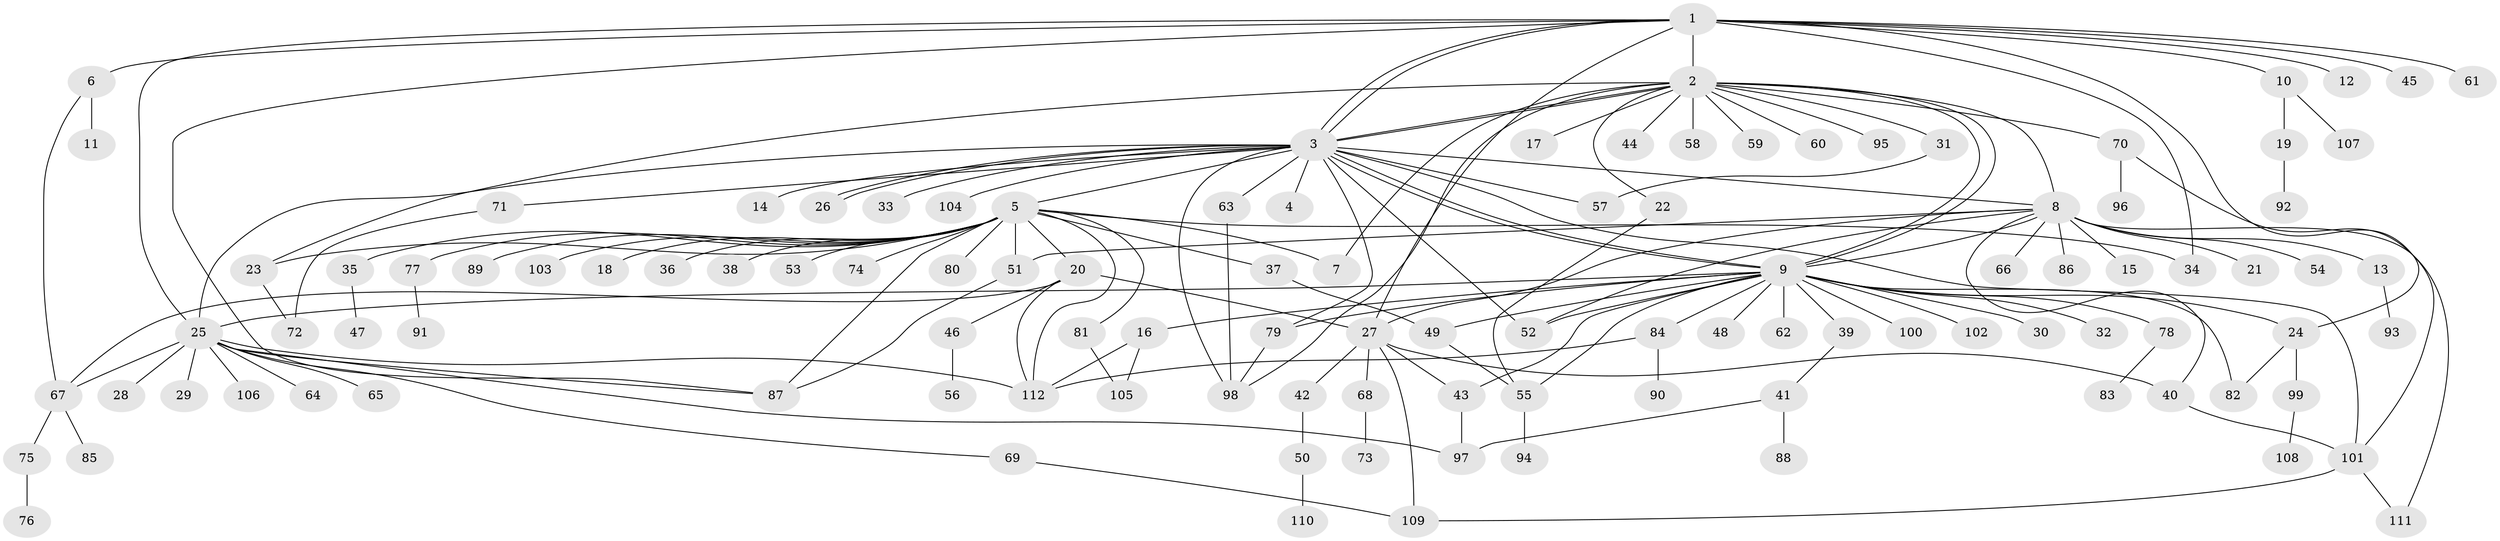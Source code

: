 // coarse degree distribution, {5: 0.029411764705882353, 8: 0.014705882352941176, 2: 0.16176470588235295, 1: 0.5441176470588235, 14: 0.014705882352941176, 10: 0.014705882352941176, 11: 0.029411764705882353, 3: 0.08823529411764706, 18: 0.029411764705882353, 4: 0.04411764705882353, 15: 0.014705882352941176, 6: 0.014705882352941176}
// Generated by graph-tools (version 1.1) at 2025/36/03/04/25 23:36:47]
// undirected, 112 vertices, 160 edges
graph export_dot {
  node [color=gray90,style=filled];
  1;
  2;
  3;
  4;
  5;
  6;
  7;
  8;
  9;
  10;
  11;
  12;
  13;
  14;
  15;
  16;
  17;
  18;
  19;
  20;
  21;
  22;
  23;
  24;
  25;
  26;
  27;
  28;
  29;
  30;
  31;
  32;
  33;
  34;
  35;
  36;
  37;
  38;
  39;
  40;
  41;
  42;
  43;
  44;
  45;
  46;
  47;
  48;
  49;
  50;
  51;
  52;
  53;
  54;
  55;
  56;
  57;
  58;
  59;
  60;
  61;
  62;
  63;
  64;
  65;
  66;
  67;
  68;
  69;
  70;
  71;
  72;
  73;
  74;
  75;
  76;
  77;
  78;
  79;
  80;
  81;
  82;
  83;
  84;
  85;
  86;
  87;
  88;
  89;
  90;
  91;
  92;
  93;
  94;
  95;
  96;
  97;
  98;
  99;
  100;
  101;
  102;
  103;
  104;
  105;
  106;
  107;
  108;
  109;
  110;
  111;
  112;
  1 -- 2;
  1 -- 3;
  1 -- 3;
  1 -- 6;
  1 -- 10;
  1 -- 12;
  1 -- 24;
  1 -- 25;
  1 -- 27;
  1 -- 34;
  1 -- 45;
  1 -- 61;
  1 -- 87;
  2 -- 3;
  2 -- 3;
  2 -- 7;
  2 -- 8;
  2 -- 9;
  2 -- 9;
  2 -- 17;
  2 -- 22;
  2 -- 23;
  2 -- 31;
  2 -- 44;
  2 -- 58;
  2 -- 59;
  2 -- 60;
  2 -- 70;
  2 -- 95;
  2 -- 98;
  3 -- 4;
  3 -- 5;
  3 -- 8;
  3 -- 9;
  3 -- 9;
  3 -- 14;
  3 -- 25;
  3 -- 26;
  3 -- 26;
  3 -- 33;
  3 -- 52;
  3 -- 57;
  3 -- 63;
  3 -- 71;
  3 -- 79;
  3 -- 98;
  3 -- 101;
  3 -- 104;
  5 -- 7;
  5 -- 18;
  5 -- 20;
  5 -- 23;
  5 -- 34;
  5 -- 35;
  5 -- 36;
  5 -- 37;
  5 -- 38;
  5 -- 51;
  5 -- 53;
  5 -- 74;
  5 -- 77;
  5 -- 80;
  5 -- 81;
  5 -- 87;
  5 -- 89;
  5 -- 103;
  5 -- 112;
  6 -- 11;
  6 -- 67;
  8 -- 9;
  8 -- 13;
  8 -- 15;
  8 -- 21;
  8 -- 27;
  8 -- 40;
  8 -- 51;
  8 -- 52;
  8 -- 54;
  8 -- 66;
  8 -- 86;
  8 -- 111;
  9 -- 16;
  9 -- 24;
  9 -- 25;
  9 -- 30;
  9 -- 32;
  9 -- 39;
  9 -- 43;
  9 -- 48;
  9 -- 49;
  9 -- 52;
  9 -- 55;
  9 -- 62;
  9 -- 78;
  9 -- 79;
  9 -- 82;
  9 -- 84;
  9 -- 100;
  9 -- 102;
  10 -- 19;
  10 -- 107;
  13 -- 93;
  16 -- 105;
  16 -- 112;
  19 -- 92;
  20 -- 27;
  20 -- 46;
  20 -- 67;
  20 -- 112;
  22 -- 55;
  23 -- 72;
  24 -- 82;
  24 -- 99;
  25 -- 28;
  25 -- 29;
  25 -- 64;
  25 -- 65;
  25 -- 67;
  25 -- 69;
  25 -- 87;
  25 -- 97;
  25 -- 106;
  25 -- 112;
  27 -- 40;
  27 -- 42;
  27 -- 43;
  27 -- 68;
  27 -- 109;
  31 -- 57;
  35 -- 47;
  37 -- 49;
  39 -- 41;
  40 -- 101;
  41 -- 88;
  41 -- 97;
  42 -- 50;
  43 -- 97;
  46 -- 56;
  49 -- 55;
  50 -- 110;
  51 -- 87;
  55 -- 94;
  63 -- 98;
  67 -- 75;
  67 -- 85;
  68 -- 73;
  69 -- 109;
  70 -- 96;
  70 -- 101;
  71 -- 72;
  75 -- 76;
  77 -- 91;
  78 -- 83;
  79 -- 98;
  81 -- 105;
  84 -- 90;
  84 -- 112;
  99 -- 108;
  101 -- 109;
  101 -- 111;
}
